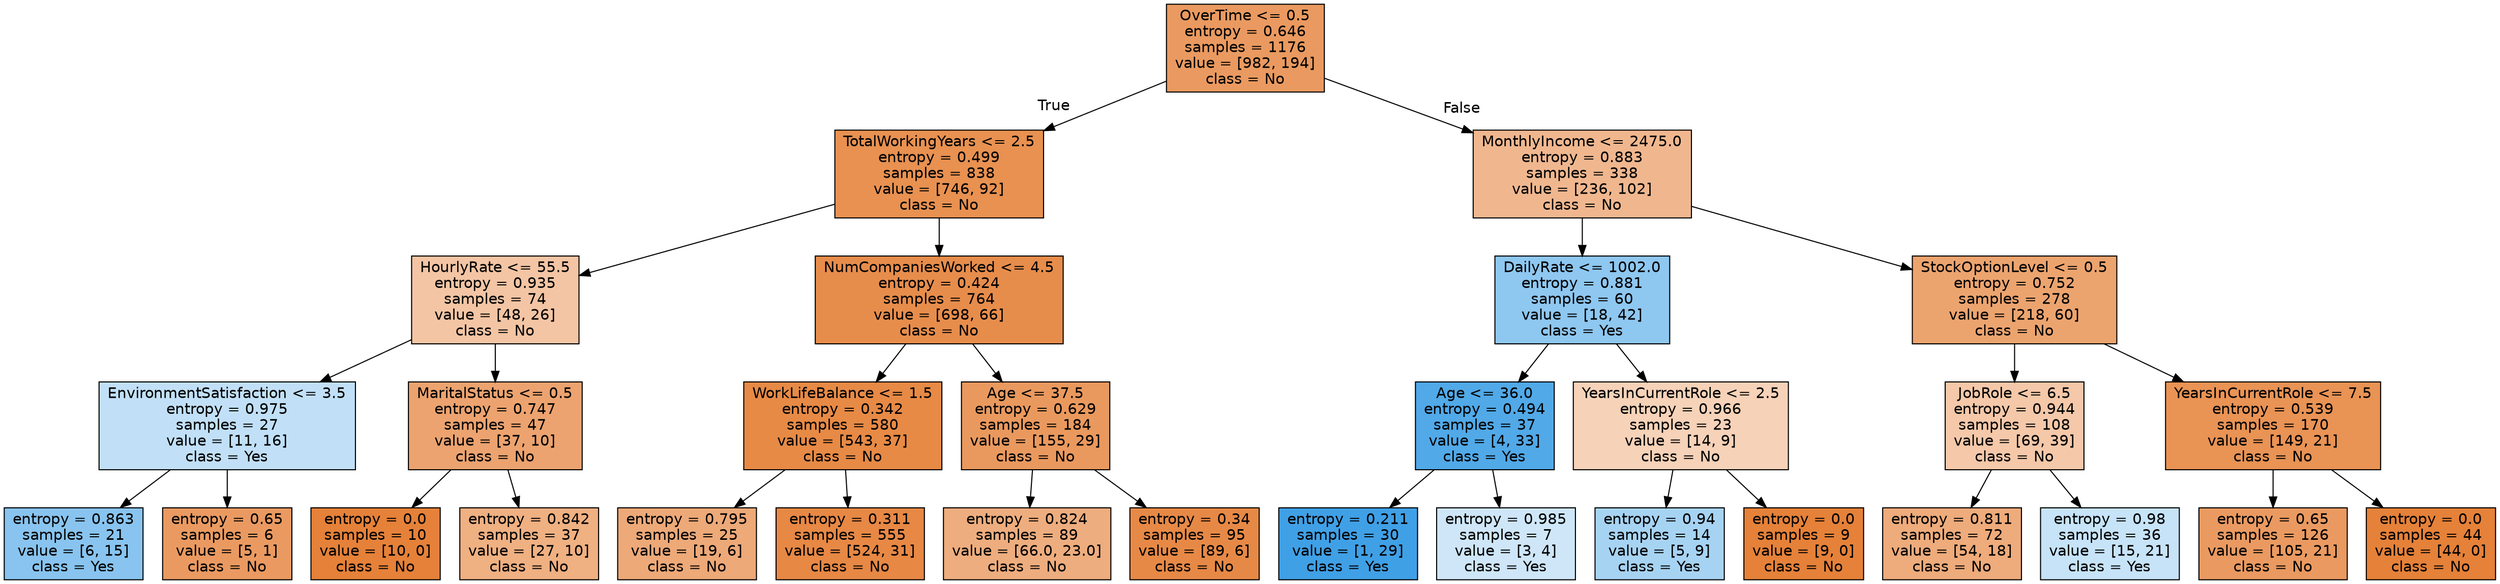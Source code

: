 digraph Tree {
node [shape=box, style="filled", color="black", fontname="helvetica"] ;
edge [fontname="helvetica"] ;
0 [label="OverTime <= 0.5\nentropy = 0.646\nsamples = 1176\nvalue = [982, 194]\nclass = No", fillcolor="#ea9a60"] ;
1 [label="TotalWorkingYears <= 2.5\nentropy = 0.499\nsamples = 838\nvalue = [746, 92]\nclass = No", fillcolor="#e89151"] ;
0 -> 1 [labeldistance=2.5, labelangle=45, headlabel="True"] ;
2 [label="HourlyRate <= 55.5\nentropy = 0.935\nsamples = 74\nvalue = [48, 26]\nclass = No", fillcolor="#f3c5a4"] ;
1 -> 2 ;
3 [label="EnvironmentSatisfaction <= 3.5\nentropy = 0.975\nsamples = 27\nvalue = [11, 16]\nclass = Yes", fillcolor="#c1e0f7"] ;
2 -> 3 ;
4 [label="entropy = 0.863\nsamples = 21\nvalue = [6, 15]\nclass = Yes", fillcolor="#88c4ef"] ;
3 -> 4 ;
5 [label="entropy = 0.65\nsamples = 6\nvalue = [5, 1]\nclass = No", fillcolor="#ea9a61"] ;
3 -> 5 ;
6 [label="MaritalStatus <= 0.5\nentropy = 0.747\nsamples = 47\nvalue = [37, 10]\nclass = No", fillcolor="#eca36f"] ;
2 -> 6 ;
7 [label="entropy = 0.0\nsamples = 10\nvalue = [10, 0]\nclass = No", fillcolor="#e58139"] ;
6 -> 7 ;
8 [label="entropy = 0.842\nsamples = 37\nvalue = [27, 10]\nclass = No", fillcolor="#efb082"] ;
6 -> 8 ;
9 [label="NumCompaniesWorked <= 4.5\nentropy = 0.424\nsamples = 764\nvalue = [698, 66]\nclass = No", fillcolor="#e78d4c"] ;
1 -> 9 ;
10 [label="WorkLifeBalance <= 1.5\nentropy = 0.342\nsamples = 580\nvalue = [543, 37]\nclass = No", fillcolor="#e78a46"] ;
9 -> 10 ;
11 [label="entropy = 0.795\nsamples = 25\nvalue = [19, 6]\nclass = No", fillcolor="#eda978"] ;
10 -> 11 ;
12 [label="entropy = 0.311\nsamples = 555\nvalue = [524, 31]\nclass = No", fillcolor="#e78845"] ;
10 -> 12 ;
13 [label="Age <= 37.5\nentropy = 0.629\nsamples = 184\nvalue = [155, 29]\nclass = No", fillcolor="#ea995e"] ;
9 -> 13 ;
14 [label="entropy = 0.824\nsamples = 89\nvalue = [66.0, 23.0]\nclass = No", fillcolor="#eead7e"] ;
13 -> 14 ;
15 [label="entropy = 0.34\nsamples = 95\nvalue = [89, 6]\nclass = No", fillcolor="#e78946"] ;
13 -> 15 ;
16 [label="MonthlyIncome <= 2475.0\nentropy = 0.883\nsamples = 338\nvalue = [236, 102]\nclass = No", fillcolor="#f0b78f"] ;
0 -> 16 [labeldistance=2.5, labelangle=-45, headlabel="False"] ;
17 [label="DailyRate <= 1002.0\nentropy = 0.881\nsamples = 60\nvalue = [18, 42]\nclass = Yes", fillcolor="#8ec7f0"] ;
16 -> 17 ;
18 [label="Age <= 36.0\nentropy = 0.494\nsamples = 37\nvalue = [4, 33]\nclass = Yes", fillcolor="#51a9e8"] ;
17 -> 18 ;
19 [label="entropy = 0.211\nsamples = 30\nvalue = [1, 29]\nclass = Yes", fillcolor="#40a0e6"] ;
18 -> 19 ;
20 [label="entropy = 0.985\nsamples = 7\nvalue = [3, 4]\nclass = Yes", fillcolor="#cee6f8"] ;
18 -> 20 ;
21 [label="YearsInCurrentRole <= 2.5\nentropy = 0.966\nsamples = 23\nvalue = [14, 9]\nclass = No", fillcolor="#f6d2b8"] ;
17 -> 21 ;
22 [label="entropy = 0.94\nsamples = 14\nvalue = [5, 9]\nclass = Yes", fillcolor="#a7d3f3"] ;
21 -> 22 ;
23 [label="entropy = 0.0\nsamples = 9\nvalue = [9, 0]\nclass = No", fillcolor="#e58139"] ;
21 -> 23 ;
24 [label="StockOptionLevel <= 0.5\nentropy = 0.752\nsamples = 278\nvalue = [218, 60]\nclass = No", fillcolor="#eca46f"] ;
16 -> 24 ;
25 [label="JobRole <= 6.5\nentropy = 0.944\nsamples = 108\nvalue = [69, 39]\nclass = No", fillcolor="#f4c8a9"] ;
24 -> 25 ;
26 [label="entropy = 0.811\nsamples = 72\nvalue = [54, 18]\nclass = No", fillcolor="#eeab7b"] ;
25 -> 26 ;
27 [label="entropy = 0.98\nsamples = 36\nvalue = [15, 21]\nclass = Yes", fillcolor="#c6e3f8"] ;
25 -> 27 ;
28 [label="YearsInCurrentRole <= 7.5\nentropy = 0.539\nsamples = 170\nvalue = [149, 21]\nclass = No", fillcolor="#e99355"] ;
24 -> 28 ;
29 [label="entropy = 0.65\nsamples = 126\nvalue = [105, 21]\nclass = No", fillcolor="#ea9a61"] ;
28 -> 29 ;
30 [label="entropy = 0.0\nsamples = 44\nvalue = [44, 0]\nclass = No", fillcolor="#e58139"] ;
28 -> 30 ;
}